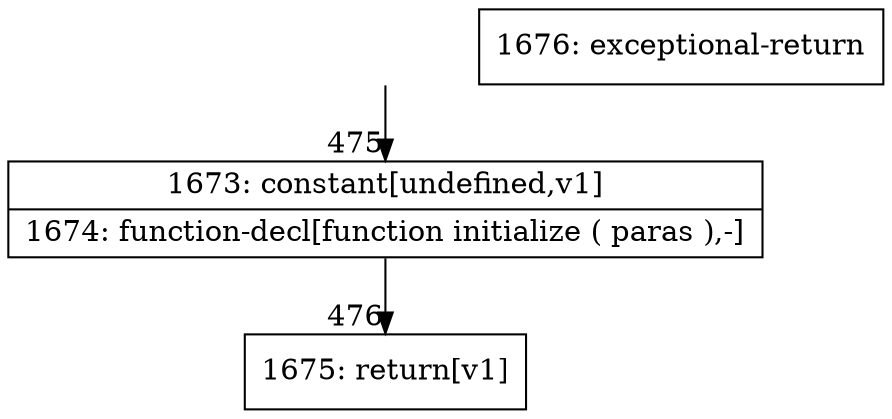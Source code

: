 digraph {
rankdir="TD"
BB_entry51[shape=none,label=""];
BB_entry51 -> BB475 [tailport=s, headport=n, headlabel="    475"]
BB475 [shape=record label="{1673: constant[undefined,v1]|1674: function-decl[function initialize ( paras ),-]}" ] 
BB475 -> BB476 [tailport=s, headport=n, headlabel="      476"]
BB476 [shape=record label="{1675: return[v1]}" ] 
BB477 [shape=record label="{1676: exceptional-return}" ] 
//#$~ 514
}
